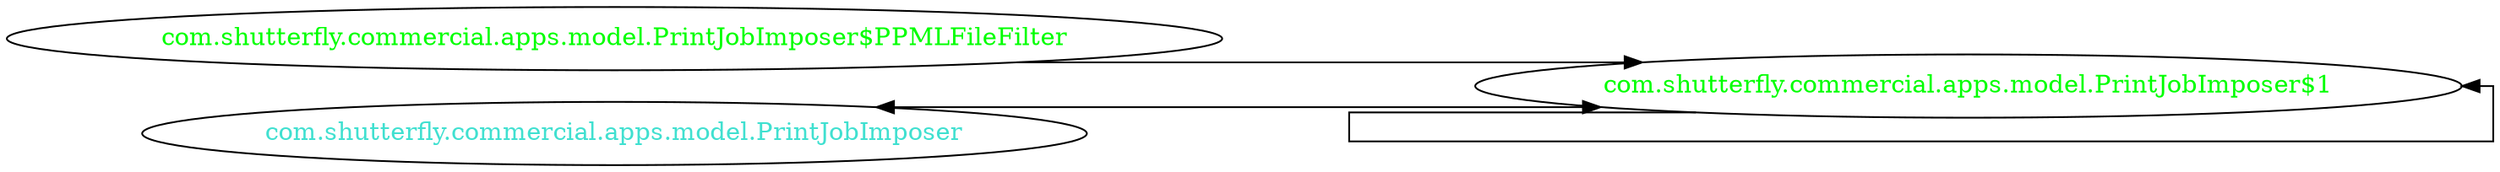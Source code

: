 digraph dependencyGraph {
 concentrate=true;
 ranksep="2.0";
 rankdir="LR"; 
 splines="ortho";
"com.shutterfly.commercial.apps.model.PrintJobImposer$1" [fontcolor="red"];
"com.shutterfly.commercial.apps.model.PrintJobImposer$PPMLFileFilter" [ fontcolor="green" ];
"com.shutterfly.commercial.apps.model.PrintJobImposer$PPMLFileFilter"->"com.shutterfly.commercial.apps.model.PrintJobImposer$1";
"com.shutterfly.commercial.apps.model.PrintJobImposer$1" [ fontcolor="green" ];
"com.shutterfly.commercial.apps.model.PrintJobImposer$1"->"com.shutterfly.commercial.apps.model.PrintJobImposer$1";
"com.shutterfly.commercial.apps.model.PrintJobImposer" [ fontcolor="turquoise" ];
"com.shutterfly.commercial.apps.model.PrintJobImposer"->"com.shutterfly.commercial.apps.model.PrintJobImposer$1" [dir=both];
}